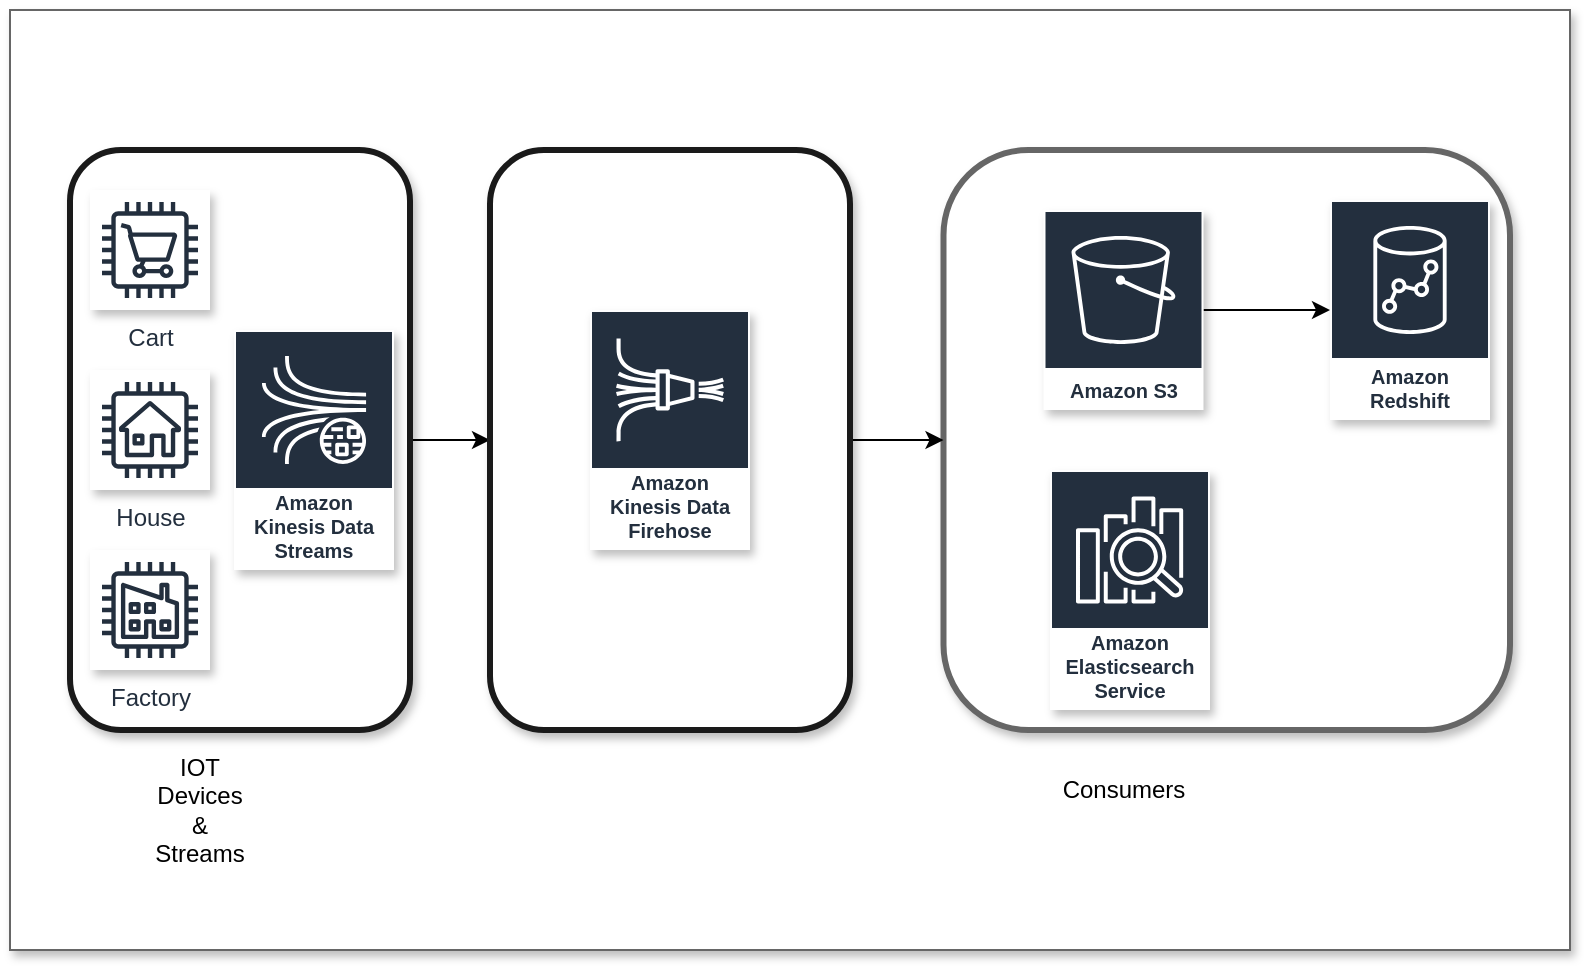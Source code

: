 <mxfile version="12.9.9" type="device"><diagram id="NvpqJBKRmjGPZKzPypbm" name="Page-1"><mxGraphModel dx="1026" dy="781" grid="1" gridSize="10" guides="1" tooltips="1" connect="1" arrows="1" fold="1" page="1" pageScale="1" pageWidth="1654" pageHeight="1169" math="0" shadow="0"><root><mxCell id="0"/><mxCell id="1" parent="0"/><mxCell id="_4w6U7FC3ZFWlDn2LjqE-82" value="" style="rounded=0;whiteSpace=wrap;html=1;shadow=1;strokeColor=#666666;strokeWidth=1;" vertex="1" parent="1"><mxGeometry x="20" y="160" width="780" height="470" as="geometry"/></mxCell><mxCell id="_4w6U7FC3ZFWlDn2LjqE-92" style="edgeStyle=orthogonalEdgeStyle;rounded=0;orthogonalLoop=1;jettySize=auto;html=1;exitX=1;exitY=0.5;exitDx=0;exitDy=0;" edge="1" parent="1" source="_4w6U7FC3ZFWlDn2LjqE-90" target="_4w6U7FC3ZFWlDn2LjqE-67"><mxGeometry relative="1" as="geometry"/></mxCell><mxCell id="_4w6U7FC3ZFWlDn2LjqE-90" value="" style="rounded=1;whiteSpace=wrap;html=1;shadow=1;strokeColor=#1A1A1A;strokeWidth=3;" vertex="1" parent="1"><mxGeometry x="50" y="230" width="170" height="290" as="geometry"/></mxCell><mxCell id="_4w6U7FC3ZFWlDn2LjqE-68" value="" style="rounded=1;whiteSpace=wrap;html=1;shadow=1;strokeColor=#666666;strokeWidth=3;" vertex="1" parent="1"><mxGeometry x="486.75" y="230" width="283.25" height="290" as="geometry"/></mxCell><mxCell id="_4w6U7FC3ZFWlDn2LjqE-80" style="edgeStyle=orthogonalEdgeStyle;rounded=0;orthogonalLoop=1;jettySize=auto;html=1;exitX=1;exitY=0.5;exitDx=0;exitDy=0;entryX=0;entryY=0.5;entryDx=0;entryDy=0;" edge="1" parent="1" source="_4w6U7FC3ZFWlDn2LjqE-67" target="_4w6U7FC3ZFWlDn2LjqE-68"><mxGeometry relative="1" as="geometry"/></mxCell><mxCell id="_4w6U7FC3ZFWlDn2LjqE-67" value="" style="rounded=1;whiteSpace=wrap;html=1;shadow=1;strokeColor=#1A1A1A;strokeWidth=3;" vertex="1" parent="1"><mxGeometry x="260" y="230" width="180" height="290" as="geometry"/></mxCell><mxCell id="_4w6U7FC3ZFWlDn2LjqE-87" value="Consumers" style="text;html=1;strokeColor=none;fillColor=none;align=center;verticalAlign=middle;whiteSpace=wrap;rounded=0;shadow=1;" vertex="1" parent="1"><mxGeometry x="556.75" y="540" width="40" height="20" as="geometry"/></mxCell><mxCell id="_4w6U7FC3ZFWlDn2LjqE-93" value="IOT Devices &amp;amp; Streams" style="text;html=1;strokeColor=none;fillColor=none;align=center;verticalAlign=middle;whiteSpace=wrap;rounded=0;shadow=1;" vertex="1" parent="1"><mxGeometry x="95" y="550" width="40" height="20" as="geometry"/></mxCell><mxCell id="_4w6U7FC3ZFWlDn2LjqE-96" value="Cart" style="outlineConnect=0;fontColor=#232F3E;gradientColor=none;strokeColor=#232F3E;fillColor=#ffffff;dashed=0;verticalLabelPosition=bottom;verticalAlign=top;align=center;html=1;fontSize=12;fontStyle=0;aspect=fixed;shape=mxgraph.aws4.resourceIcon;resIcon=mxgraph.aws4.cart;shadow=1;" vertex="1" parent="1"><mxGeometry x="60" y="250" width="60" height="60" as="geometry"/></mxCell><mxCell id="_4w6U7FC3ZFWlDn2LjqE-97" value="House" style="outlineConnect=0;fontColor=#232F3E;gradientColor=none;strokeColor=#232F3E;fillColor=#ffffff;dashed=0;verticalLabelPosition=bottom;verticalAlign=top;align=center;html=1;fontSize=12;fontStyle=0;aspect=fixed;shape=mxgraph.aws4.resourceIcon;resIcon=mxgraph.aws4.house;shadow=1;" vertex="1" parent="1"><mxGeometry x="60" y="340" width="60" height="60" as="geometry"/></mxCell><mxCell id="_4w6U7FC3ZFWlDn2LjqE-98" value="Factory" style="outlineConnect=0;fontColor=#232F3E;gradientColor=none;strokeColor=#232F3E;fillColor=#ffffff;dashed=0;verticalLabelPosition=bottom;verticalAlign=top;align=center;html=1;fontSize=12;fontStyle=0;aspect=fixed;shape=mxgraph.aws4.resourceIcon;resIcon=mxgraph.aws4.factory;shadow=1;" vertex="1" parent="1"><mxGeometry x="60" y="430" width="60" height="60" as="geometry"/></mxCell><mxCell id="_4w6U7FC3ZFWlDn2LjqE-99" value="Amazon Kinesis Data Streams" style="outlineConnect=0;fontColor=#232F3E;gradientColor=none;strokeColor=#ffffff;fillColor=#232F3E;dashed=0;verticalLabelPosition=middle;verticalAlign=bottom;align=center;html=1;whiteSpace=wrap;fontSize=10;fontStyle=1;spacing=3;shape=mxgraph.aws4.productIcon;prIcon=mxgraph.aws4.kinesis_data_streams;shadow=1;" vertex="1" parent="1"><mxGeometry x="132" y="320" width="80" height="120" as="geometry"/></mxCell><mxCell id="_4w6U7FC3ZFWlDn2LjqE-100" value="Amazon Kinesis Data Firehose" style="outlineConnect=0;fontColor=#232F3E;gradientColor=none;strokeColor=#ffffff;fillColor=#232F3E;dashed=0;verticalLabelPosition=middle;verticalAlign=bottom;align=center;html=1;whiteSpace=wrap;fontSize=10;fontStyle=1;spacing=3;shape=mxgraph.aws4.productIcon;prIcon=mxgraph.aws4.kinesis_data_firehose;shadow=1;" vertex="1" parent="1"><mxGeometry x="310" y="310" width="80" height="120" as="geometry"/></mxCell><mxCell id="_4w6U7FC3ZFWlDn2LjqE-105" value="" style="edgeStyle=orthogonalEdgeStyle;rounded=0;orthogonalLoop=1;jettySize=auto;html=1;" edge="1" parent="1" source="_4w6U7FC3ZFWlDn2LjqE-101" target="_4w6U7FC3ZFWlDn2LjqE-104"><mxGeometry relative="1" as="geometry"/></mxCell><mxCell id="_4w6U7FC3ZFWlDn2LjqE-101" value="Amazon S3" style="outlineConnect=0;fontColor=#232F3E;gradientColor=none;strokeColor=#ffffff;fillColor=#232F3E;dashed=0;verticalLabelPosition=middle;verticalAlign=bottom;align=center;html=1;whiteSpace=wrap;fontSize=10;fontStyle=1;spacing=3;shape=mxgraph.aws4.productIcon;prIcon=mxgraph.aws4.s3;shadow=1;" vertex="1" parent="1"><mxGeometry x="536.75" y="260" width="80" height="100" as="geometry"/></mxCell><mxCell id="_4w6U7FC3ZFWlDn2LjqE-103" value="Amazon Elasticsearch Service" style="outlineConnect=0;fontColor=#232F3E;gradientColor=none;strokeColor=#ffffff;fillColor=#232F3E;dashed=0;verticalLabelPosition=middle;verticalAlign=bottom;align=center;html=1;whiteSpace=wrap;fontSize=10;fontStyle=1;spacing=3;shape=mxgraph.aws4.productIcon;prIcon=mxgraph.aws4.elasticsearch_service;shadow=1;" vertex="1" parent="1"><mxGeometry x="540" y="390" width="80" height="120" as="geometry"/></mxCell><mxCell id="_4w6U7FC3ZFWlDn2LjqE-104" value="Amazon Redshift" style="outlineConnect=0;fontColor=#232F3E;gradientColor=none;strokeColor=#ffffff;fillColor=#232F3E;dashed=0;verticalLabelPosition=middle;verticalAlign=bottom;align=center;html=1;whiteSpace=wrap;fontSize=10;fontStyle=1;spacing=3;shape=mxgraph.aws4.productIcon;prIcon=mxgraph.aws4.redshift;shadow=1;" vertex="1" parent="1"><mxGeometry x="680" y="255" width="80" height="110" as="geometry"/></mxCell></root></mxGraphModel></diagram></mxfile>